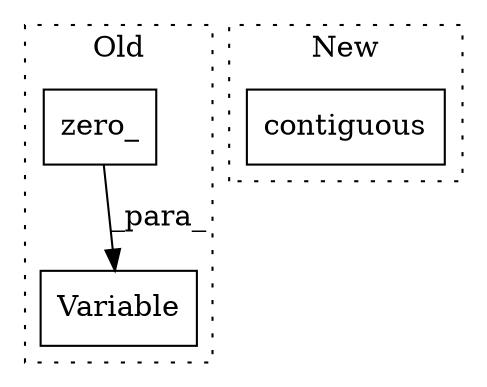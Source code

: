 digraph G {
subgraph cluster0 {
1 [label="Variable" a="32" s="4485,4531" l="9,1" shape="box"];
3 [label="zero_" a="32" s="4524" l="7" shape="box"];
label = "Old";
style="dotted";
}
subgraph cluster1 {
2 [label="contiguous" a="32" s="3255" l="12" shape="box"];
label = "New";
style="dotted";
}
3 -> 1 [label="_para_"];
}